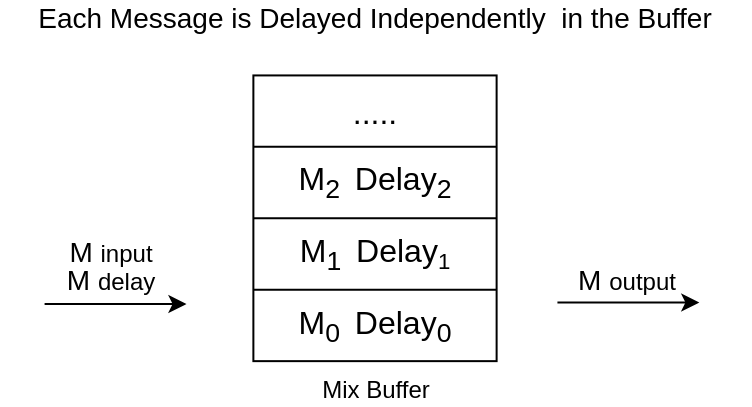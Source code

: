 <mxfile version="12.6.5" type="device"><diagram id="M7SmEhGK5qwWzMWXsmY1" name="Page-1"><mxGraphModel dx="946" dy="599" grid="1" gridSize="10" guides="1" tooltips="1" connect="1" arrows="1" fold="1" page="1" pageScale="1" pageWidth="827" pageHeight="1169" math="0" shadow="0"><root><mxCell id="0"/><mxCell id="1" parent="0"/><mxCell id="ZmTYcSedxZIcmu2DpAhL-1" value="" style="group" vertex="1" connectable="0" parent="1"><mxGeometry x="35" y="160" width="375" height="200" as="geometry"/></mxCell><mxCell id="_3npgx7JeodJ4edVb8FM-1" value="" style="rounded=0;whiteSpace=wrap;html=1;" parent="ZmTYcSedxZIcmu2DpAhL-1" vertex="1"><mxGeometry x="126.689" y="35.714" width="121.622" height="142.857" as="geometry"/></mxCell><mxCell id="_3npgx7JeodJ4edVb8FM-2" value="" style="endArrow=none;html=1;exitX=0;exitY=0.25;exitDx=0;exitDy=0;entryX=1;entryY=0.25;entryDx=0;entryDy=0;" parent="ZmTYcSedxZIcmu2DpAhL-1" source="_3npgx7JeodJ4edVb8FM-1" target="_3npgx7JeodJ4edVb8FM-1" edge="1"><mxGeometry width="50" height="50" relative="1" as="geometry"><mxPoint x="126.689" y="228.571" as="sourcePoint"/><mxPoint x="177.365" y="192.857" as="targetPoint"/></mxGeometry></mxCell><mxCell id="_3npgx7JeodJ4edVb8FM-3" value="" style="endArrow=none;html=1;exitX=0;exitY=0.5;exitDx=0;exitDy=0;entryX=1;entryY=0.5;entryDx=0;entryDy=0;" parent="ZmTYcSedxZIcmu2DpAhL-1" source="_3npgx7JeodJ4edVb8FM-1" target="_3npgx7JeodJ4edVb8FM-1" edge="1"><mxGeometry width="50" height="50" relative="1" as="geometry"><mxPoint x="126.689" y="228.571" as="sourcePoint"/><mxPoint x="177.365" y="192.857" as="targetPoint"/></mxGeometry></mxCell><mxCell id="_3npgx7JeodJ4edVb8FM-4" value="" style="endArrow=none;html=1;exitX=0;exitY=0.75;exitDx=0;exitDy=0;entryX=1;entryY=0.75;entryDx=0;entryDy=0;" parent="ZmTYcSedxZIcmu2DpAhL-1" source="_3npgx7JeodJ4edVb8FM-1" target="_3npgx7JeodJ4edVb8FM-1" edge="1"><mxGeometry width="50" height="50" relative="1" as="geometry"><mxPoint x="126.689" y="228.571" as="sourcePoint"/><mxPoint x="177.365" y="192.857" as="targetPoint"/></mxGeometry></mxCell><mxCell id="_3npgx7JeodJ4edVb8FM-5" value="&lt;font style=&quot;font-size: 16px&quot;&gt;Μ&lt;sub&gt;0&amp;nbsp; &lt;/sub&gt;Delay&lt;sub&gt;0&lt;/sub&gt;&lt;/font&gt;" style="text;html=1;strokeColor=none;fillColor=none;align=center;verticalAlign=middle;whiteSpace=wrap;rounded=0;" parent="ZmTYcSedxZIcmu2DpAhL-1" vertex="1"><mxGeometry x="146.959" y="153.571" width="81.081" height="14.286" as="geometry"/></mxCell><mxCell id="_3npgx7JeodJ4edVb8FM-8" value="&lt;span style=&quot;font-size: 16px&quot;&gt;.....&lt;/span&gt;" style="text;html=1;strokeColor=none;fillColor=none;align=center;verticalAlign=middle;whiteSpace=wrap;rounded=0;" parent="ZmTYcSedxZIcmu2DpAhL-1" vertex="1"><mxGeometry x="167.23" y="47.143" width="40.541" height="14.286" as="geometry"/></mxCell><mxCell id="_3npgx7JeodJ4edVb8FM-9" value="" style="endArrow=classic;html=1;" parent="ZmTYcSedxZIcmu2DpAhL-1" edge="1"><mxGeometry width="50" height="50" relative="1" as="geometry"><mxPoint x="22.297" y="150.0" as="sourcePoint"/><mxPoint x="93.243" y="150.0" as="targetPoint"/></mxGeometry></mxCell><mxCell id="_3npgx7JeodJ4edVb8FM-10" value="" style="endArrow=classic;html=1;" parent="ZmTYcSedxZIcmu2DpAhL-1" edge="1"><mxGeometry width="50" height="50" relative="1" as="geometry"><mxPoint x="278.716" y="149.286" as="sourcePoint"/><mxPoint x="349.662" y="149.286" as="targetPoint"/></mxGeometry></mxCell><mxCell id="_3npgx7JeodJ4edVb8FM-11" value="&lt;font&gt;&lt;font style=&quot;font-size: 14px&quot;&gt;Μ&amp;nbsp;&lt;/font&gt;&lt;font style=&quot;font-size: 12px&quot;&gt;input&lt;/font&gt;&lt;/font&gt;" style="text;html=1;strokeColor=none;fillColor=none;align=center;verticalAlign=middle;whiteSpace=wrap;rounded=0;" parent="ZmTYcSedxZIcmu2DpAhL-1" vertex="1"><mxGeometry x="35.473" y="116.429" width="40.541" height="14.286" as="geometry"/></mxCell><mxCell id="_3npgx7JeodJ4edVb8FM-12" value="&lt;font&gt;&lt;font style=&quot;font-size: 14px&quot;&gt;Μ&amp;nbsp;&lt;/font&gt;&lt;font style=&quot;font-size: 12px&quot;&gt;output&lt;/font&gt;&lt;/font&gt;" style="text;html=1;strokeColor=none;fillColor=none;align=center;verticalAlign=middle;whiteSpace=wrap;rounded=0;" parent="ZmTYcSedxZIcmu2DpAhL-1" vertex="1"><mxGeometry x="292.905" y="130.714" width="40.541" height="14.286" as="geometry"/></mxCell><mxCell id="_3npgx7JeodJ4edVb8FM-13" value="&lt;span style=&quot;font-size: 14px&quot;&gt;Each Message is&amp;nbsp;&lt;/span&gt;&lt;span style=&quot;font-size: 14px&quot;&gt;Delayed&amp;nbsp;&lt;/span&gt;&lt;span style=&quot;font-size: 14px&quot;&gt;Independently&amp;nbsp; in the Buffer&lt;/span&gt;" style="text;html=1;strokeColor=none;fillColor=none;align=center;verticalAlign=middle;whiteSpace=wrap;rounded=0;" parent="ZmTYcSedxZIcmu2DpAhL-1" vertex="1"><mxGeometry width="375" height="14.286" as="geometry"/></mxCell><mxCell id="_3npgx7JeodJ4edVb8FM-14" value="&lt;font style=&quot;font-size: 12px&quot;&gt;Mix Buffer&lt;/font&gt;" style="text;html=1;strokeColor=none;fillColor=none;align=center;verticalAlign=middle;whiteSpace=wrap;rounded=0;" parent="ZmTYcSedxZIcmu2DpAhL-1" vertex="1"><mxGeometry x="126.689" y="185.714" width="121.622" height="14.286" as="geometry"/></mxCell><mxCell id="_3npgx7JeodJ4edVb8FM-19" value="&lt;font&gt;&lt;font style=&quot;font-size: 14px&quot;&gt;Μ &lt;/font&gt;&lt;font style=&quot;font-size: 12px&quot;&gt;delay&lt;/font&gt;&lt;/font&gt;" style="text;html=1;strokeColor=none;fillColor=none;align=center;verticalAlign=middle;whiteSpace=wrap;rounded=0;" parent="ZmTYcSedxZIcmu2DpAhL-1" vertex="1"><mxGeometry x="25.338" y="130.714" width="60.811" height="14.286" as="geometry"/></mxCell><mxCell id="_3npgx7JeodJ4edVb8FM-20" value="&lt;font style=&quot;font-size: 16px&quot;&gt;Μ&lt;sub&gt;1&amp;nbsp;&amp;nbsp;&lt;/sub&gt;Delay&lt;/font&gt;&lt;font style=&quot;font-size: 13.333px&quot;&gt;&lt;sub&gt;1&lt;/sub&gt;&lt;/font&gt;" style="text;html=1;strokeColor=none;fillColor=none;align=center;verticalAlign=middle;whiteSpace=wrap;rounded=0;" parent="ZmTYcSedxZIcmu2DpAhL-1" vertex="1"><mxGeometry x="146.959" y="117.857" width="81.081" height="14.286" as="geometry"/></mxCell><mxCell id="_3npgx7JeodJ4edVb8FM-21" value="&lt;font style=&quot;font-size: 16px&quot;&gt;Μ&lt;sub&gt;2&amp;nbsp; &lt;/sub&gt;Delay&lt;sub&gt;2&lt;/sub&gt;&lt;/font&gt;" style="text;html=1;strokeColor=none;fillColor=none;align=center;verticalAlign=middle;whiteSpace=wrap;rounded=0;" parent="ZmTYcSedxZIcmu2DpAhL-1" vertex="1"><mxGeometry x="146.959" y="81.429" width="81.081" height="14.286" as="geometry"/></mxCell></root></mxGraphModel></diagram></mxfile>